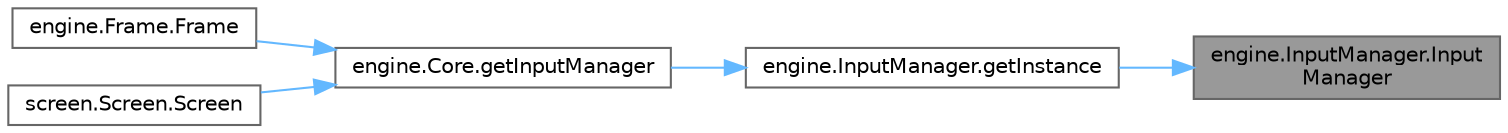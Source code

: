 digraph "engine.InputManager.InputManager"
{
 // LATEX_PDF_SIZE
  bgcolor="transparent";
  edge [fontname=Helvetica,fontsize=10,labelfontname=Helvetica,labelfontsize=10];
  node [fontname=Helvetica,fontsize=10,shape=box,height=0.2,width=0.4];
  rankdir="RL";
  Node1 [id="Node000001",label="engine.InputManager.Input\lManager",height=0.2,width=0.4,color="gray40", fillcolor="grey60", style="filled", fontcolor="black",tooltip="Private constructor."];
  Node1 -> Node2 [id="edge1_Node000001_Node000002",dir="back",color="steelblue1",style="solid",tooltip=" "];
  Node2 [id="Node000002",label="engine.InputManager.getInstance",height=0.2,width=0.4,color="grey40", fillcolor="white", style="filled",URL="$classengine_1_1_input_manager.html#a55cc5fad5e42059643d58c5c0f550b82",tooltip="Returns shared instance of InputManager."];
  Node2 -> Node3 [id="edge2_Node000002_Node000003",dir="back",color="steelblue1",style="solid",tooltip=" "];
  Node3 [id="Node000003",label="engine.Core.getInputManager",height=0.2,width=0.4,color="grey40", fillcolor="white", style="filled",URL="$classengine_1_1_core.html#a2b8d5ab296c2a48e7150a78dc19c2b09",tooltip="Controls access to the input manager."];
  Node3 -> Node4 [id="edge3_Node000003_Node000004",dir="back",color="steelblue1",style="solid",tooltip=" "];
  Node4 [id="Node000004",label="engine.Frame.Frame",height=0.2,width=0.4,color="grey40", fillcolor="white", style="filled",URL="$classengine_1_1_frame.html#a8a19e23fa4b260339a0d79462259924c",tooltip="Initializes the new frame."];
  Node3 -> Node5 [id="edge4_Node000003_Node000005",dir="back",color="steelblue1",style="solid",tooltip=" "];
  Node5 [id="Node000005",label="screen.Screen.Screen",height=0.2,width=0.4,color="grey40", fillcolor="white", style="filled",URL="$classscreen_1_1_screen.html#a1ebb8482ec863c6ad05618ad5d11518e",tooltip="Constructor, establishes the properties of the screen."];
}
